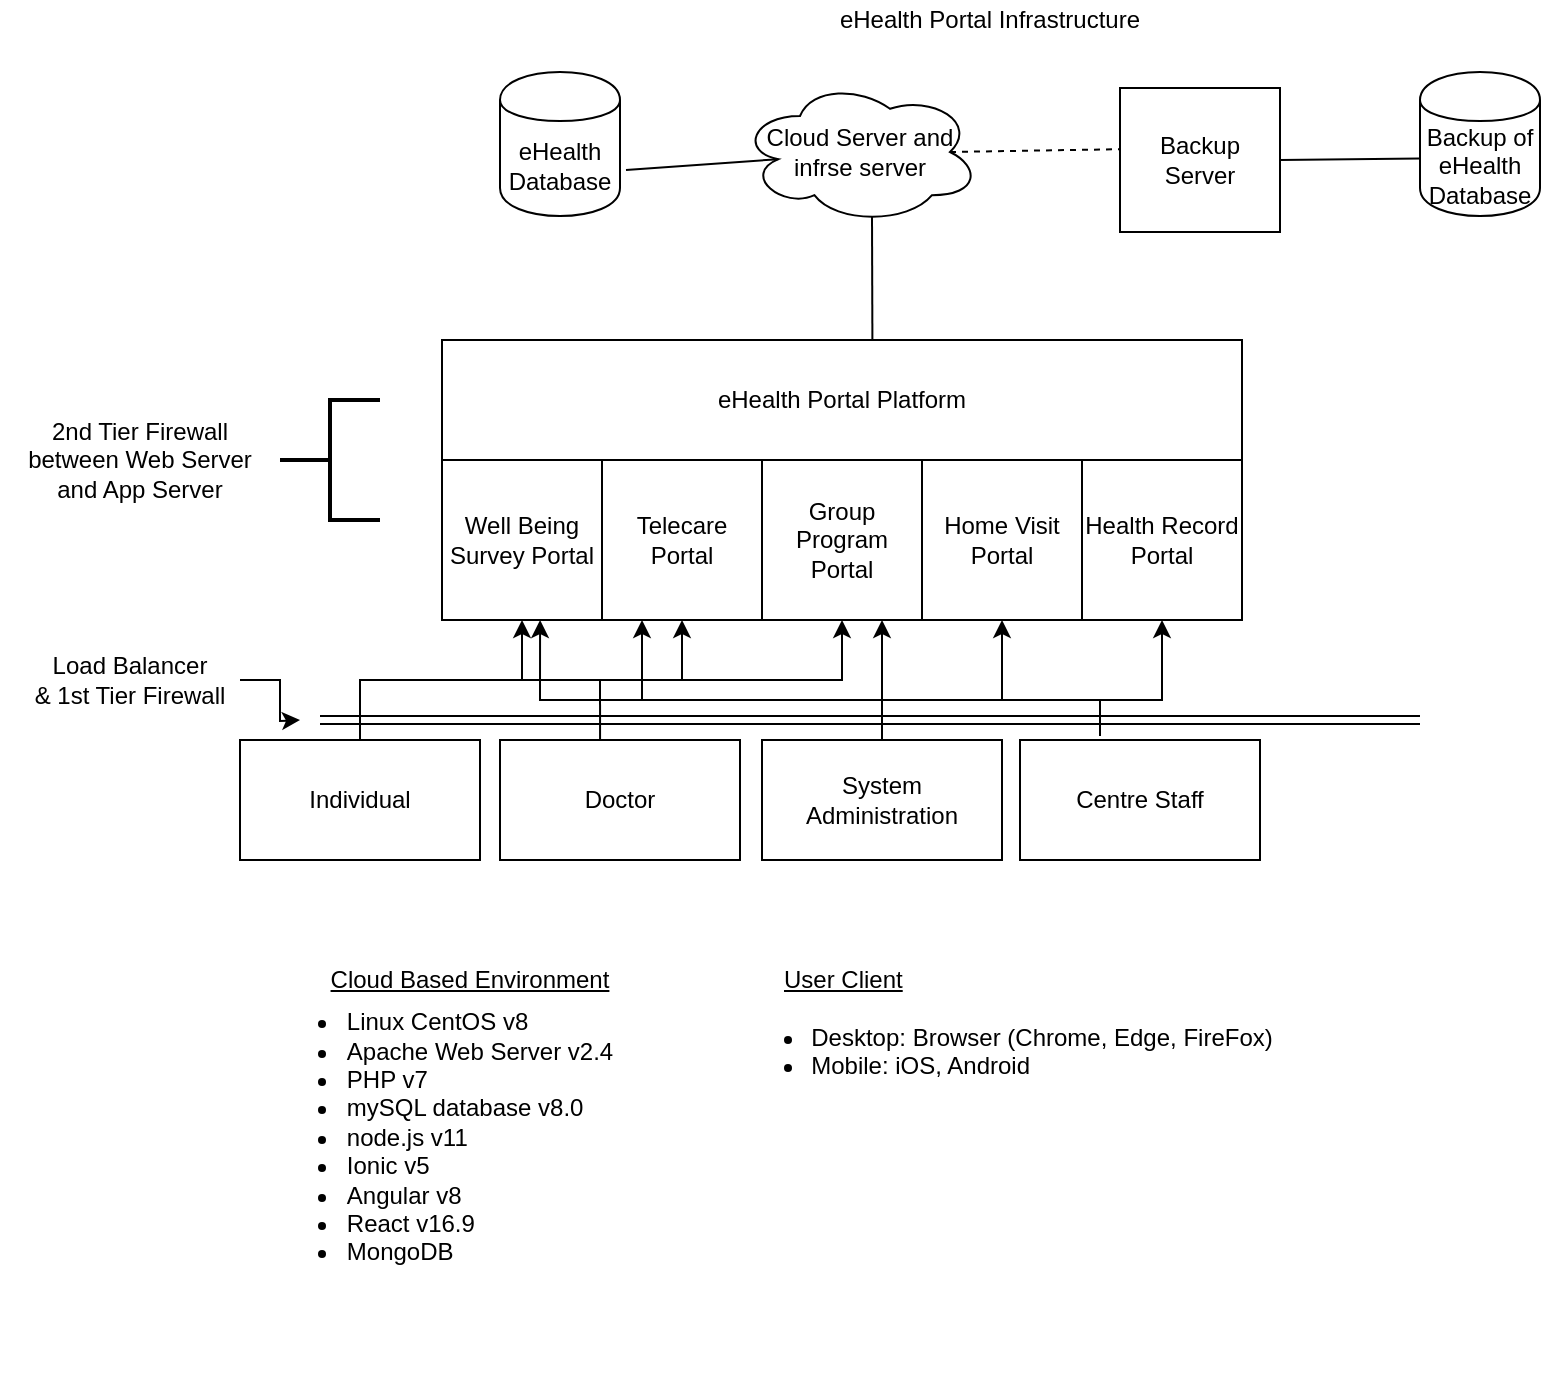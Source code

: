 <mxfile version="14.6.13" type="github">
  <diagram id="HZI064cYkGDwkJEJr3Qx" name="Page-1">
    <mxGraphModel dx="1796" dy="662" grid="1" gridSize="10" guides="1" tooltips="1" connect="1" arrows="1" fold="1" page="1" pageScale="1" pageWidth="850" pageHeight="1100" math="0" shadow="0">
      <root>
        <mxCell id="0" />
        <mxCell id="1" parent="0" />
        <mxCell id="Or8a-sF6UrkhiUAnf4d3-2" value="eHealth Portal Infrastructure " style="text;html=1;strokeColor=none;fillColor=none;align=center;verticalAlign=middle;whiteSpace=wrap;rounded=0;" parent="1" vertex="1">
          <mxGeometry x="270" y="30" width="210" height="20" as="geometry" />
        </mxCell>
        <mxCell id="Or8a-sF6UrkhiUAnf4d3-3" value="eHealth Database" style="shape=cylinder;whiteSpace=wrap;html=1;boundedLbl=1;backgroundOutline=1;" parent="1" vertex="1">
          <mxGeometry x="130" y="66" width="60" height="72" as="geometry" />
        </mxCell>
        <mxCell id="Or8a-sF6UrkhiUAnf4d3-4" value="Cloud Server and infrse server" style="ellipse;shape=cloud;whiteSpace=wrap;html=1;" parent="1" vertex="1">
          <mxGeometry x="250" y="70" width="120" height="72" as="geometry" />
        </mxCell>
        <mxCell id="Or8a-sF6UrkhiUAnf4d3-5" value="Backup Server" style="whiteSpace=wrap;html=1;aspect=fixed;" parent="1" vertex="1">
          <mxGeometry x="440" y="74" width="80" height="72" as="geometry" />
        </mxCell>
        <mxCell id="Or8a-sF6UrkhiUAnf4d3-6" value="Backup of eHealth Database" style="shape=cylinder;whiteSpace=wrap;html=1;boundedLbl=1;backgroundOutline=1;" parent="1" vertex="1">
          <mxGeometry x="590" y="66" width="60" height="72" as="geometry" />
        </mxCell>
        <mxCell id="Or8a-sF6UrkhiUAnf4d3-7" value="" style="endArrow=none;html=1;entryX=0.16;entryY=0.55;entryDx=0;entryDy=0;entryPerimeter=0;exitX=1.05;exitY=0.613;exitDx=0;exitDy=0;exitPerimeter=0;" parent="1" target="Or8a-sF6UrkhiUAnf4d3-4" edge="1">
          <mxGeometry width="50" height="50" relative="1" as="geometry">
            <mxPoint x="193" y="115.04" as="sourcePoint" />
            <mxPoint x="269.2" y="110" as="targetPoint" />
          </mxGeometry>
        </mxCell>
        <mxCell id="Or8a-sF6UrkhiUAnf4d3-8" value="" style="endArrow=none;dashed=1;html=1;entryX=0;entryY=0.425;entryDx=0;entryDy=0;entryPerimeter=0;exitX=0.875;exitY=0.5;exitDx=0;exitDy=0;exitPerimeter=0;" parent="1" source="Or8a-sF6UrkhiUAnf4d3-4" target="Or8a-sF6UrkhiUAnf4d3-5" edge="1">
          <mxGeometry width="50" height="50" relative="1" as="geometry">
            <mxPoint x="360" y="136" as="sourcePoint" />
            <mxPoint x="410" y="86" as="targetPoint" />
          </mxGeometry>
        </mxCell>
        <mxCell id="Or8a-sF6UrkhiUAnf4d3-9" value="" style="endArrow=none;html=1;entryX=0;entryY=0.6;entryDx=0;entryDy=0;exitX=1;exitY=0.5;exitDx=0;exitDy=0;entryPerimeter=0;" parent="1" source="Or8a-sF6UrkhiUAnf4d3-5" target="Or8a-sF6UrkhiUAnf4d3-6" edge="1">
          <mxGeometry width="50" height="50" relative="1" as="geometry">
            <mxPoint x="520" y="136" as="sourcePoint" />
            <mxPoint x="570" y="86" as="targetPoint" />
          </mxGeometry>
        </mxCell>
        <mxCell id="Or8a-sF6UrkhiUAnf4d3-11" value="eHealth Portal Platform" style="rounded=0;whiteSpace=wrap;html=1;" parent="1" vertex="1">
          <mxGeometry x="101" y="200" width="400" height="60" as="geometry" />
        </mxCell>
        <mxCell id="Or8a-sF6UrkhiUAnf4d3-14" value="" style="endArrow=none;html=1;entryX=0.55;entryY=0.95;entryDx=0;entryDy=0;entryPerimeter=0;exitX=0.538;exitY=0;exitDx=0;exitDy=0;exitPerimeter=0;" parent="1" source="Or8a-sF6UrkhiUAnf4d3-11" target="Or8a-sF6UrkhiUAnf4d3-4" edge="1">
          <mxGeometry width="50" height="50" relative="1" as="geometry">
            <mxPoint x="350" y="320" as="sourcePoint" />
            <mxPoint x="350" y="300" as="targetPoint" />
            <Array as="points" />
          </mxGeometry>
        </mxCell>
        <mxCell id="Or8a-sF6UrkhiUAnf4d3-15" value="Well Being Survey Portal" style="whiteSpace=wrap;html=1;aspect=fixed;" parent="1" vertex="1">
          <mxGeometry x="101" y="260" width="80" height="80" as="geometry" />
        </mxCell>
        <mxCell id="Or8a-sF6UrkhiUAnf4d3-16" value="Telecare Portal" style="whiteSpace=wrap;html=1;aspect=fixed;" parent="1" vertex="1">
          <mxGeometry x="181" y="260" width="80" height="80" as="geometry" />
        </mxCell>
        <mxCell id="Or8a-sF6UrkhiUAnf4d3-17" value="Group Program Portal" style="whiteSpace=wrap;html=1;aspect=fixed;" parent="1" vertex="1">
          <mxGeometry x="261" y="260" width="80" height="80" as="geometry" />
        </mxCell>
        <mxCell id="Or8a-sF6UrkhiUAnf4d3-18" value="Home Visit Portal" style="whiteSpace=wrap;html=1;aspect=fixed;" parent="1" vertex="1">
          <mxGeometry x="341" y="260" width="80" height="80" as="geometry" />
        </mxCell>
        <mxCell id="Or8a-sF6UrkhiUAnf4d3-19" value="&lt;div&gt;Health Record Portal&lt;/div&gt;" style="whiteSpace=wrap;html=1;aspect=fixed;" parent="1" vertex="1">
          <mxGeometry x="421" y="260" width="80" height="80" as="geometry" />
        </mxCell>
        <mxCell id="Or8a-sF6UrkhiUAnf4d3-30" style="edgeStyle=orthogonalEdgeStyle;rounded=0;orthogonalLoop=1;jettySize=auto;html=1;" parent="1" source="Or8a-sF6UrkhiUAnf4d3-20" target="Or8a-sF6UrkhiUAnf4d3-15" edge="1">
          <mxGeometry relative="1" as="geometry" />
        </mxCell>
        <mxCell id="Or8a-sF6UrkhiUAnf4d3-31" style="edgeStyle=orthogonalEdgeStyle;rounded=0;orthogonalLoop=1;jettySize=auto;html=1;" parent="1" source="Or8a-sF6UrkhiUAnf4d3-20" target="Or8a-sF6UrkhiUAnf4d3-16" edge="1">
          <mxGeometry relative="1" as="geometry">
            <Array as="points">
              <mxPoint x="60" y="370" />
              <mxPoint x="221" y="370" />
            </Array>
          </mxGeometry>
        </mxCell>
        <mxCell id="Or8a-sF6UrkhiUAnf4d3-32" style="edgeStyle=orthogonalEdgeStyle;rounded=0;orthogonalLoop=1;jettySize=auto;html=1;entryX=0.5;entryY=1;entryDx=0;entryDy=0;" parent="1" source="Or8a-sF6UrkhiUAnf4d3-20" target="Or8a-sF6UrkhiUAnf4d3-17" edge="1">
          <mxGeometry relative="1" as="geometry">
            <Array as="points">
              <mxPoint x="60" y="370" />
              <mxPoint x="301" y="370" />
            </Array>
          </mxGeometry>
        </mxCell>
        <mxCell id="Or8a-sF6UrkhiUAnf4d3-20" value="Individual" style="rounded=0;whiteSpace=wrap;html=1;" parent="1" vertex="1">
          <mxGeometry y="400" width="120" height="60" as="geometry" />
        </mxCell>
        <mxCell id="Or8a-sF6UrkhiUAnf4d3-21" value="Doctor" style="rounded=0;whiteSpace=wrap;html=1;" parent="1" vertex="1">
          <mxGeometry x="130" y="400" width="120" height="60" as="geometry" />
        </mxCell>
        <mxCell id="Or8a-sF6UrkhiUAnf4d3-37" style="edgeStyle=orthogonalEdgeStyle;rounded=0;orthogonalLoop=1;jettySize=auto;html=1;entryX=0.613;entryY=1;entryDx=0;entryDy=0;entryPerimeter=0;" parent="1" source="Or8a-sF6UrkhiUAnf4d3-22" target="Or8a-sF6UrkhiUAnf4d3-15" edge="1">
          <mxGeometry relative="1" as="geometry">
            <Array as="points">
              <mxPoint x="321" y="380" />
              <mxPoint x="150" y="380" />
            </Array>
          </mxGeometry>
        </mxCell>
        <mxCell id="Or8a-sF6UrkhiUAnf4d3-38" style="edgeStyle=orthogonalEdgeStyle;rounded=0;orthogonalLoop=1;jettySize=auto;html=1;entryX=0.25;entryY=1;entryDx=0;entryDy=0;" parent="1" source="Or8a-sF6UrkhiUAnf4d3-22" target="Or8a-sF6UrkhiUAnf4d3-16" edge="1">
          <mxGeometry relative="1" as="geometry">
            <Array as="points">
              <mxPoint x="321" y="380" />
              <mxPoint x="201" y="380" />
            </Array>
          </mxGeometry>
        </mxCell>
        <mxCell id="Or8a-sF6UrkhiUAnf4d3-39" style="edgeStyle=orthogonalEdgeStyle;rounded=0;orthogonalLoop=1;jettySize=auto;html=1;entryX=0.75;entryY=1;entryDx=0;entryDy=0;" parent="1" source="Or8a-sF6UrkhiUAnf4d3-22" target="Or8a-sF6UrkhiUAnf4d3-17" edge="1">
          <mxGeometry relative="1" as="geometry" />
        </mxCell>
        <mxCell id="Or8a-sF6UrkhiUAnf4d3-40" style="edgeStyle=orthogonalEdgeStyle;rounded=0;orthogonalLoop=1;jettySize=auto;html=1;entryX=0.5;entryY=1;entryDx=0;entryDy=0;" parent="1" source="Or8a-sF6UrkhiUAnf4d3-22" target="Or8a-sF6UrkhiUAnf4d3-18" edge="1">
          <mxGeometry relative="1" as="geometry">
            <Array as="points">
              <mxPoint x="321" y="380" />
              <mxPoint x="381" y="380" />
            </Array>
          </mxGeometry>
        </mxCell>
        <mxCell id="Or8a-sF6UrkhiUAnf4d3-41" style="edgeStyle=orthogonalEdgeStyle;rounded=0;orthogonalLoop=1;jettySize=auto;html=1;entryX=0.5;entryY=1;entryDx=0;entryDy=0;" parent="1" source="Or8a-sF6UrkhiUAnf4d3-22" target="Or8a-sF6UrkhiUAnf4d3-19" edge="1">
          <mxGeometry relative="1" as="geometry">
            <Array as="points">
              <mxPoint x="321" y="380" />
              <mxPoint x="461" y="380" />
            </Array>
          </mxGeometry>
        </mxCell>
        <mxCell id="Or8a-sF6UrkhiUAnf4d3-22" value="System Administration" style="rounded=0;whiteSpace=wrap;html=1;" parent="1" vertex="1">
          <mxGeometry x="261" y="400" width="120" height="60" as="geometry" />
        </mxCell>
        <mxCell id="Or8a-sF6UrkhiUAnf4d3-23" value="Centre Staff" style="rounded=0;whiteSpace=wrap;html=1;" parent="1" vertex="1">
          <mxGeometry x="390" y="400" width="120" height="60" as="geometry" />
        </mxCell>
        <mxCell id="Or8a-sF6UrkhiUAnf4d3-24" value="&lt;u&gt;Cloud Based Environment&lt;/u&gt;" style="text;html=1;strokeColor=none;fillColor=none;align=center;verticalAlign=middle;whiteSpace=wrap;rounded=0;strokeWidth=2;" parent="1" vertex="1">
          <mxGeometry x="20" y="510" width="190" height="20" as="geometry" />
        </mxCell>
        <mxCell id="Or8a-sF6UrkhiUAnf4d3-25" value="&lt;div align=&quot;left&quot;&gt;&lt;ul&gt;&lt;li&gt;Linux CentOS v8&lt;/li&gt;&lt;li&gt;Apache Web Server v2.4&lt;/li&gt;&lt;li&gt;PHP v7&lt;/li&gt;&lt;li&gt;mySQL database v8.0&lt;/li&gt;&lt;li&gt;node.js v11&lt;/li&gt;&lt;li&gt;Ionic v5&lt;/li&gt;&lt;li&gt;Angular v8&lt;/li&gt;&lt;li&gt;React v16.9&lt;/li&gt;&lt;li&gt;MongoDB&lt;/li&gt;&lt;/ul&gt;&lt;/div&gt;&lt;div align=&quot;center&quot;&gt;&lt;br&gt;&lt;/div&gt;&lt;div align=&quot;center&quot;&gt;&lt;br&gt;&lt;/div&gt;&lt;div align=&quot;center&quot;&gt;&lt;br&gt;&lt;/div&gt;" style="text;html=1;strokeColor=none;fillColor=none;align=center;verticalAlign=middle;whiteSpace=wrap;rounded=0;" parent="1" vertex="1">
          <mxGeometry x="-10" y="530" width="220" height="180" as="geometry" />
        </mxCell>
        <mxCell id="Or8a-sF6UrkhiUAnf4d3-28" value="&lt;div align=&quot;left&quot;&gt;&lt;u&gt;User Client&lt;/u&gt;&lt;br&gt;&lt;/div&gt;" style="text;html=1;strokeColor=none;fillColor=none;align=left;verticalAlign=middle;whiteSpace=wrap;rounded=0;strokeWidth=2;" parent="1" vertex="1">
          <mxGeometry x="270" y="510" width="190" height="20" as="geometry" />
        </mxCell>
        <mxCell id="Or8a-sF6UrkhiUAnf4d3-29" value="&lt;div align=&quot;left&quot;&gt;&lt;ul&gt;&lt;li&gt;Desktop: Browser (Chrome, Edge, FireFox)&lt;/li&gt;&lt;li&gt;Mobile: iOS, Android&lt;br&gt;&lt;/li&gt;&lt;/ul&gt;&lt;/div&gt;&lt;div align=&quot;center&quot;&gt;&lt;br&gt;&lt;/div&gt;&lt;div align=&quot;center&quot;&gt;&lt;br&gt;&lt;/div&gt;" style="text;html=1;strokeColor=none;fillColor=none;align=center;verticalAlign=middle;whiteSpace=wrap;rounded=0;" parent="1" vertex="1">
          <mxGeometry x="221" y="540" width="320" height="60" as="geometry" />
        </mxCell>
        <mxCell id="Or8a-sF6UrkhiUAnf4d3-36" value="" style="endArrow=none;html=1;exitX=0.417;exitY=0;exitDx=0;exitDy=0;exitPerimeter=0;" parent="1" source="Or8a-sF6UrkhiUAnf4d3-21" edge="1">
          <mxGeometry width="50" height="50" relative="1" as="geometry">
            <mxPoint x="170" y="450" as="sourcePoint" />
            <mxPoint x="180" y="370" as="targetPoint" />
          </mxGeometry>
        </mxCell>
        <mxCell id="Or8a-sF6UrkhiUAnf4d3-43" value="" style="endArrow=none;html=1;" parent="1" edge="1">
          <mxGeometry width="50" height="50" relative="1" as="geometry">
            <mxPoint x="430" y="398" as="sourcePoint" />
            <mxPoint x="430" y="380" as="targetPoint" />
          </mxGeometry>
        </mxCell>
        <mxCell id="Or8a-sF6UrkhiUAnf4d3-52" value="" style="shape=link;html=1;" parent="1" edge="1">
          <mxGeometry width="50" height="50" relative="1" as="geometry">
            <mxPoint x="40" y="390" as="sourcePoint" />
            <mxPoint x="590" y="390" as="targetPoint" />
          </mxGeometry>
        </mxCell>
        <mxCell id="Or8a-sF6UrkhiUAnf4d3-57" style="edgeStyle=orthogonalEdgeStyle;rounded=0;orthogonalLoop=1;jettySize=auto;html=1;" parent="1" source="Or8a-sF6UrkhiUAnf4d3-54" edge="1">
          <mxGeometry relative="1" as="geometry">
            <mxPoint x="30" y="390" as="targetPoint" />
          </mxGeometry>
        </mxCell>
        <mxCell id="Or8a-sF6UrkhiUAnf4d3-54" value="&lt;div&gt;Load Balancer &lt;br&gt;&lt;/div&gt;&lt;div&gt;&amp;amp;&amp;nbsp;1st Tier Firewall&lt;/div&gt;" style="text;html=1;strokeColor=none;fillColor=none;align=center;verticalAlign=middle;whiteSpace=wrap;rounded=0;" parent="1" vertex="1">
          <mxGeometry x="-110" y="340" width="110" height="60" as="geometry" />
        </mxCell>
        <mxCell id="Or8a-sF6UrkhiUAnf4d3-58" value="" style="strokeWidth=2;html=1;shape=mxgraph.flowchart.annotation_2;align=left;labelPosition=right;pointerEvents=1;" parent="1" vertex="1">
          <mxGeometry x="20" y="230" width="50" height="60" as="geometry" />
        </mxCell>
        <mxCell id="Or8a-sF6UrkhiUAnf4d3-59" value="&lt;div&gt;2nd Tier Firewall &lt;br&gt;&lt;/div&gt;&lt;div&gt;between Web Server &lt;br&gt;&lt;/div&gt;&lt;div&gt;and App Server&lt;/div&gt;" style="text;html=1;strokeColor=none;fillColor=none;align=center;verticalAlign=middle;whiteSpace=wrap;rounded=0;" parent="1" vertex="1">
          <mxGeometry x="-120" y="210" width="140" height="100" as="geometry" />
        </mxCell>
      </root>
    </mxGraphModel>
  </diagram>
</mxfile>
